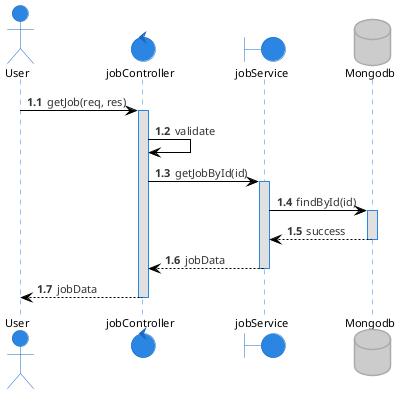 @startuml getJob
!theme reddress-lightblue

autonumber 1.1
actor User
control  jobController
boundary jobService
database Mongodb

User -> jobController: getJob(req, res)
activate jobController
jobController -> jobController: validate
jobController -> jobService: getJobById(id)
activate jobService
jobService -> Mongodb: findById(id)
activate Mongodb
Mongodb --> jobService: success
deactivate Mongodb
jobService --> jobController: jobData
deactivate jobService
jobController --> User: jobData
deactivate jobController

@enduml
